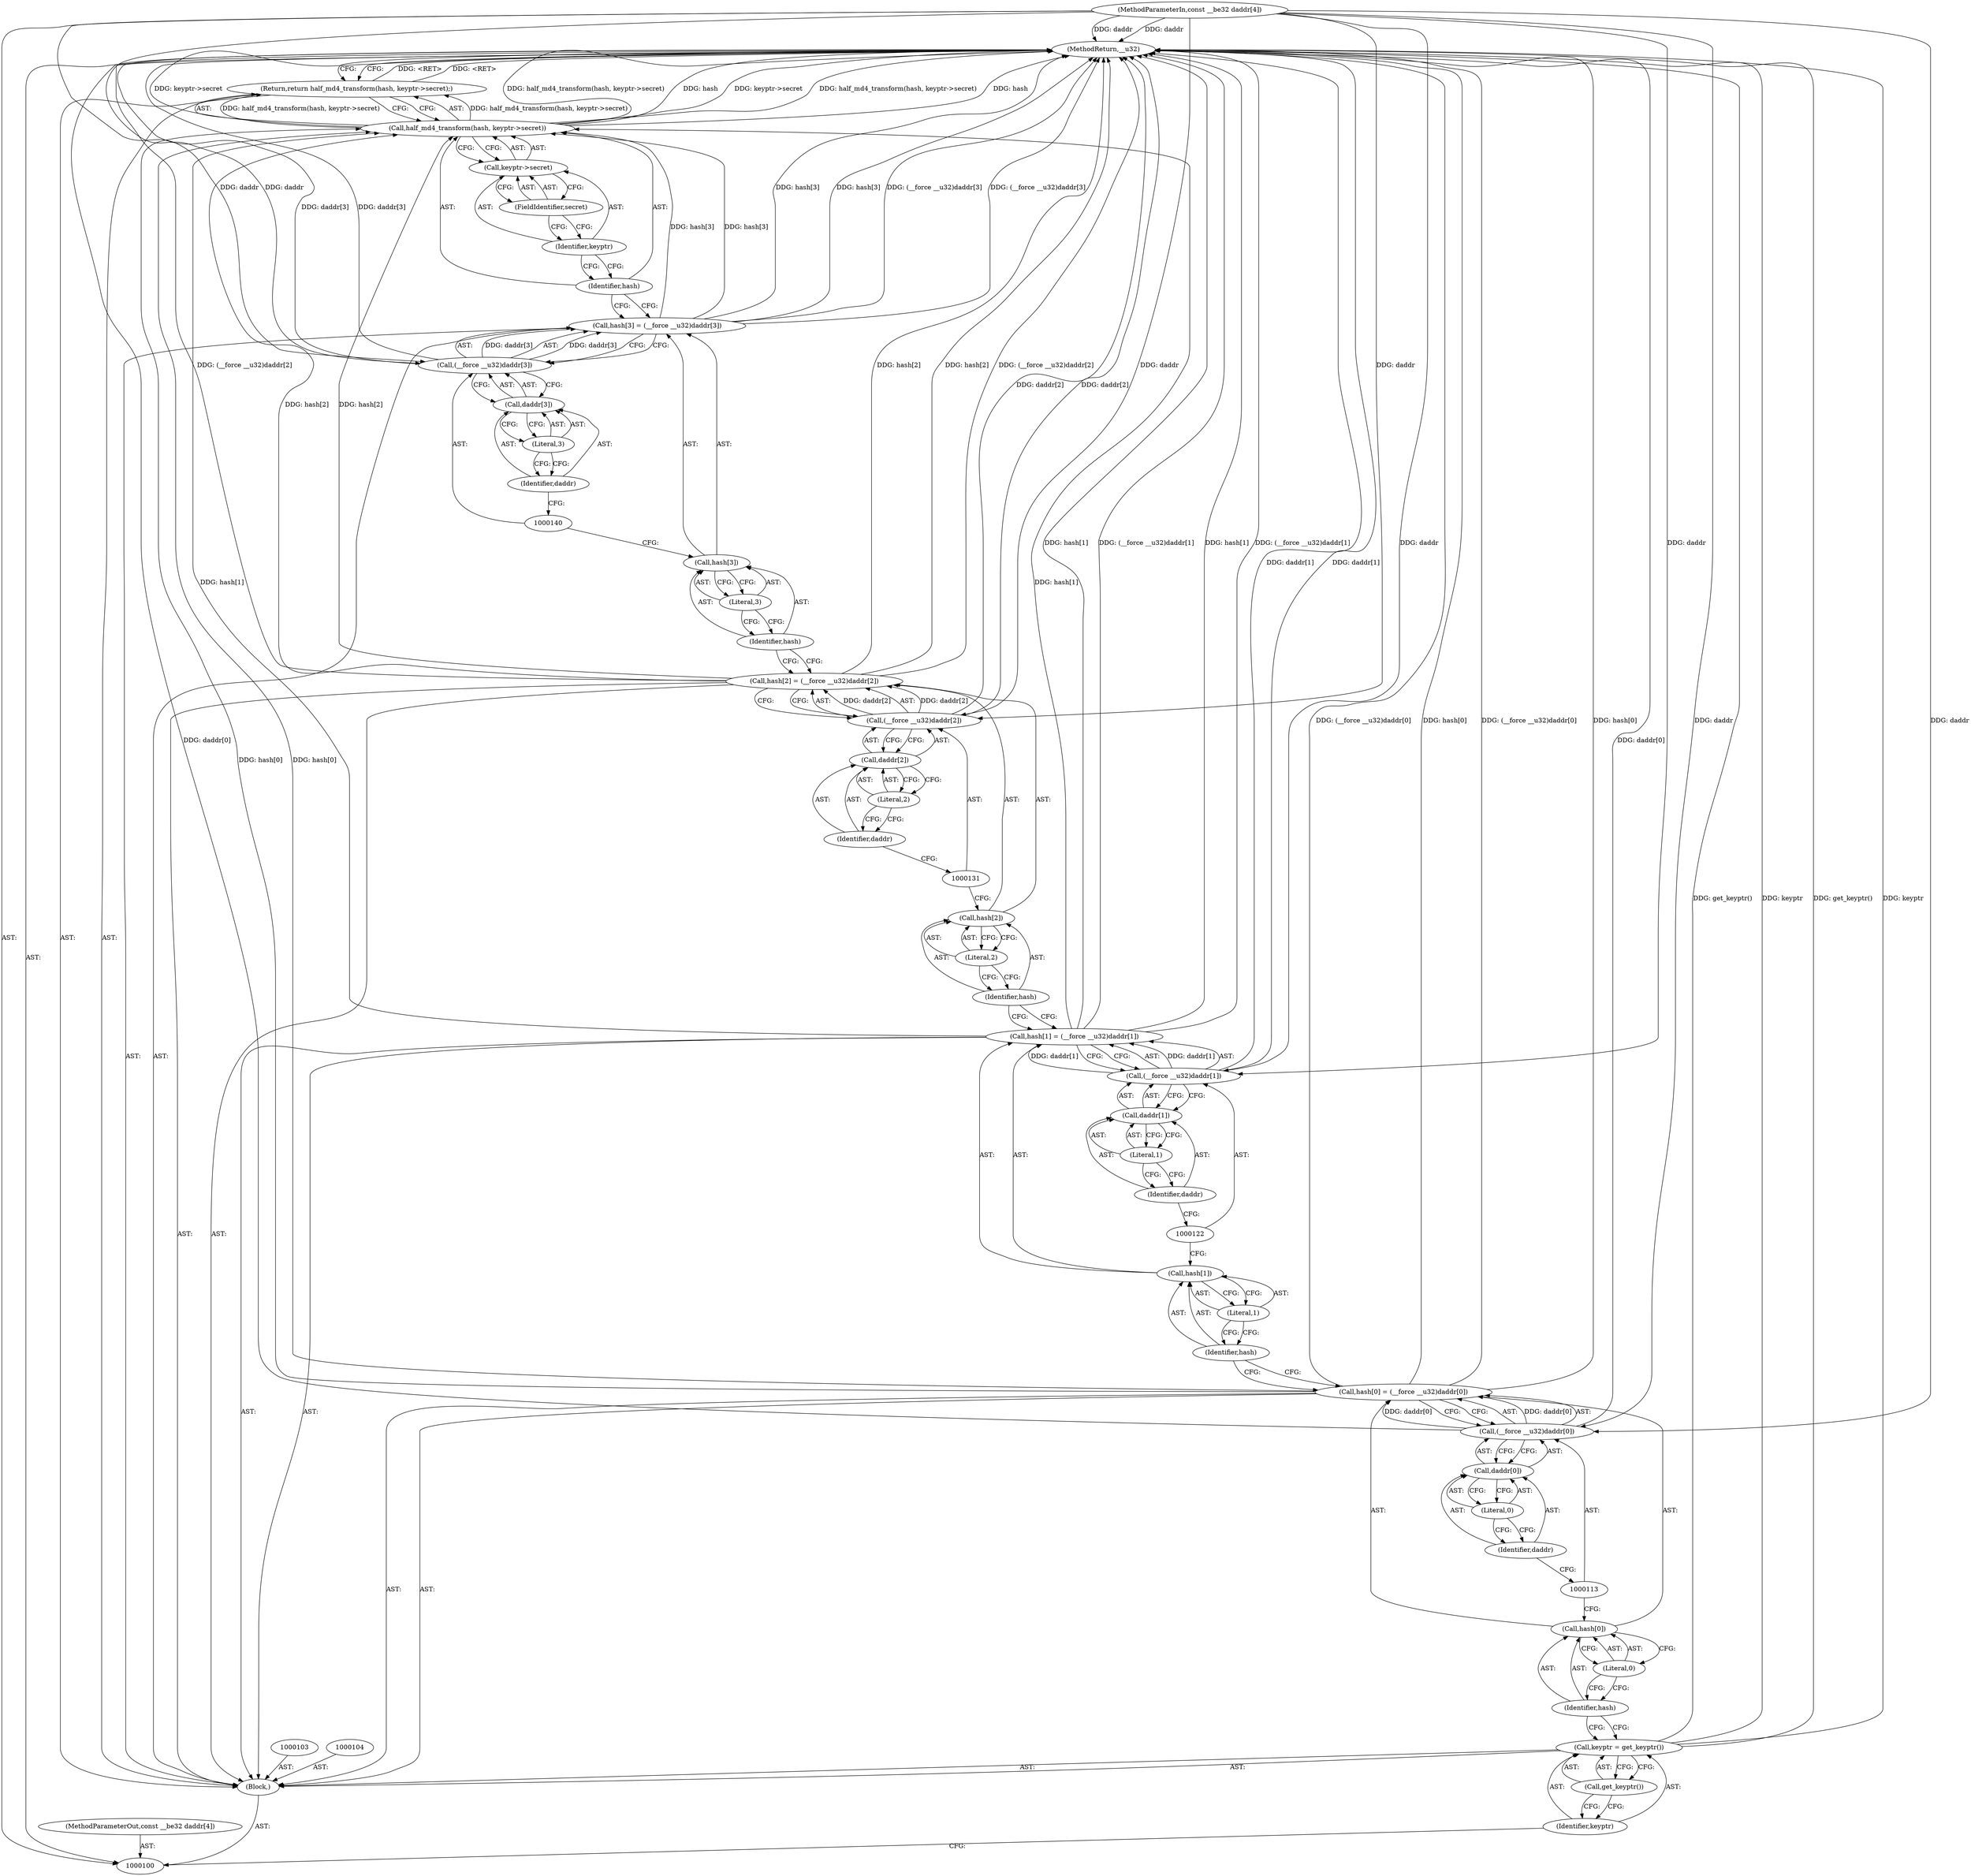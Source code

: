 digraph "1_linux_6e5714eaf77d79ae1c8b47e3e040ff5411b717ec_5" {
"1000150" [label="(MethodReturn,__u32)"];
"1000101" [label="(MethodParameterIn,const __be32 daddr[4])"];
"1000186" [label="(MethodParameterOut,const __be32 daddr[4])"];
"1000144" [label="(Return,return half_md4_transform(hash, keyptr->secret);)"];
"1000146" [label="(Identifier,hash)"];
"1000147" [label="(Call,keyptr->secret)"];
"1000148" [label="(Identifier,keyptr)"];
"1000149" [label="(FieldIdentifier,secret)"];
"1000145" [label="(Call,half_md4_transform(hash, keyptr->secret))"];
"1000102" [label="(Block,)"];
"1000105" [label="(Call,keyptr = get_keyptr())"];
"1000106" [label="(Identifier,keyptr)"];
"1000107" [label="(Call,get_keyptr())"];
"1000108" [label="(Call,hash[0] = (__force __u32)daddr[0])"];
"1000109" [label="(Call,hash[0])"];
"1000110" [label="(Identifier,hash)"];
"1000112" [label="(Call,(__force __u32)daddr[0])"];
"1000114" [label="(Call,daddr[0])"];
"1000115" [label="(Identifier,daddr)"];
"1000116" [label="(Literal,0)"];
"1000111" [label="(Literal,0)"];
"1000117" [label="(Call,hash[1] = (__force __u32)daddr[1])"];
"1000118" [label="(Call,hash[1])"];
"1000119" [label="(Identifier,hash)"];
"1000121" [label="(Call,(__force __u32)daddr[1])"];
"1000123" [label="(Call,daddr[1])"];
"1000124" [label="(Identifier,daddr)"];
"1000125" [label="(Literal,1)"];
"1000120" [label="(Literal,1)"];
"1000126" [label="(Call,hash[2] = (__force __u32)daddr[2])"];
"1000127" [label="(Call,hash[2])"];
"1000128" [label="(Identifier,hash)"];
"1000130" [label="(Call,(__force __u32)daddr[2])"];
"1000132" [label="(Call,daddr[2])"];
"1000133" [label="(Identifier,daddr)"];
"1000134" [label="(Literal,2)"];
"1000129" [label="(Literal,2)"];
"1000135" [label="(Call,hash[3] = (__force __u32)daddr[3])"];
"1000136" [label="(Call,hash[3])"];
"1000137" [label="(Identifier,hash)"];
"1000139" [label="(Call,(__force __u32)daddr[3])"];
"1000141" [label="(Call,daddr[3])"];
"1000142" [label="(Identifier,daddr)"];
"1000143" [label="(Literal,3)"];
"1000138" [label="(Literal,3)"];
"1000150" -> "1000100"  [label="AST: "];
"1000150" -> "1000144"  [label="CFG: "];
"1000144" -> "1000150"  [label="DDG: <RET>"];
"1000105" -> "1000150"  [label="DDG: get_keyptr()"];
"1000105" -> "1000150"  [label="DDG: keyptr"];
"1000112" -> "1000150"  [label="DDG: daddr[0]"];
"1000117" -> "1000150"  [label="DDG: (__force __u32)daddr[1]"];
"1000117" -> "1000150"  [label="DDG: hash[1]"];
"1000126" -> "1000150"  [label="DDG: hash[2]"];
"1000126" -> "1000150"  [label="DDG: (__force __u32)daddr[2]"];
"1000108" -> "1000150"  [label="DDG: (__force __u32)daddr[0]"];
"1000108" -> "1000150"  [label="DDG: hash[0]"];
"1000145" -> "1000150"  [label="DDG: hash"];
"1000145" -> "1000150"  [label="DDG: keyptr->secret"];
"1000145" -> "1000150"  [label="DDG: half_md4_transform(hash, keyptr->secret)"];
"1000121" -> "1000150"  [label="DDG: daddr[1]"];
"1000130" -> "1000150"  [label="DDG: daddr[2]"];
"1000139" -> "1000150"  [label="DDG: daddr[3]"];
"1000135" -> "1000150"  [label="DDG: (__force __u32)daddr[3]"];
"1000135" -> "1000150"  [label="DDG: hash[3]"];
"1000101" -> "1000150"  [label="DDG: daddr"];
"1000101" -> "1000100"  [label="AST: "];
"1000101" -> "1000150"  [label="DDG: daddr"];
"1000101" -> "1000112"  [label="DDG: daddr"];
"1000101" -> "1000121"  [label="DDG: daddr"];
"1000101" -> "1000130"  [label="DDG: daddr"];
"1000101" -> "1000139"  [label="DDG: daddr"];
"1000186" -> "1000100"  [label="AST: "];
"1000144" -> "1000102"  [label="AST: "];
"1000144" -> "1000145"  [label="CFG: "];
"1000145" -> "1000144"  [label="AST: "];
"1000150" -> "1000144"  [label="CFG: "];
"1000144" -> "1000150"  [label="DDG: <RET>"];
"1000145" -> "1000144"  [label="DDG: half_md4_transform(hash, keyptr->secret)"];
"1000146" -> "1000145"  [label="AST: "];
"1000146" -> "1000135"  [label="CFG: "];
"1000148" -> "1000146"  [label="CFG: "];
"1000147" -> "1000145"  [label="AST: "];
"1000147" -> "1000149"  [label="CFG: "];
"1000148" -> "1000147"  [label="AST: "];
"1000149" -> "1000147"  [label="AST: "];
"1000145" -> "1000147"  [label="CFG: "];
"1000148" -> "1000147"  [label="AST: "];
"1000148" -> "1000146"  [label="CFG: "];
"1000149" -> "1000148"  [label="CFG: "];
"1000149" -> "1000147"  [label="AST: "];
"1000149" -> "1000148"  [label="CFG: "];
"1000147" -> "1000149"  [label="CFG: "];
"1000145" -> "1000144"  [label="AST: "];
"1000145" -> "1000147"  [label="CFG: "];
"1000146" -> "1000145"  [label="AST: "];
"1000147" -> "1000145"  [label="AST: "];
"1000144" -> "1000145"  [label="CFG: "];
"1000145" -> "1000150"  [label="DDG: hash"];
"1000145" -> "1000150"  [label="DDG: keyptr->secret"];
"1000145" -> "1000150"  [label="DDG: half_md4_transform(hash, keyptr->secret)"];
"1000145" -> "1000144"  [label="DDG: half_md4_transform(hash, keyptr->secret)"];
"1000126" -> "1000145"  [label="DDG: hash[2]"];
"1000117" -> "1000145"  [label="DDG: hash[1]"];
"1000135" -> "1000145"  [label="DDG: hash[3]"];
"1000108" -> "1000145"  [label="DDG: hash[0]"];
"1000102" -> "1000100"  [label="AST: "];
"1000103" -> "1000102"  [label="AST: "];
"1000104" -> "1000102"  [label="AST: "];
"1000105" -> "1000102"  [label="AST: "];
"1000108" -> "1000102"  [label="AST: "];
"1000117" -> "1000102"  [label="AST: "];
"1000126" -> "1000102"  [label="AST: "];
"1000135" -> "1000102"  [label="AST: "];
"1000144" -> "1000102"  [label="AST: "];
"1000105" -> "1000102"  [label="AST: "];
"1000105" -> "1000107"  [label="CFG: "];
"1000106" -> "1000105"  [label="AST: "];
"1000107" -> "1000105"  [label="AST: "];
"1000110" -> "1000105"  [label="CFG: "];
"1000105" -> "1000150"  [label="DDG: get_keyptr()"];
"1000105" -> "1000150"  [label="DDG: keyptr"];
"1000106" -> "1000105"  [label="AST: "];
"1000106" -> "1000100"  [label="CFG: "];
"1000107" -> "1000106"  [label="CFG: "];
"1000107" -> "1000105"  [label="AST: "];
"1000107" -> "1000106"  [label="CFG: "];
"1000105" -> "1000107"  [label="CFG: "];
"1000108" -> "1000102"  [label="AST: "];
"1000108" -> "1000112"  [label="CFG: "];
"1000109" -> "1000108"  [label="AST: "];
"1000112" -> "1000108"  [label="AST: "];
"1000119" -> "1000108"  [label="CFG: "];
"1000108" -> "1000150"  [label="DDG: (__force __u32)daddr[0]"];
"1000108" -> "1000150"  [label="DDG: hash[0]"];
"1000112" -> "1000108"  [label="DDG: daddr[0]"];
"1000108" -> "1000145"  [label="DDG: hash[0]"];
"1000109" -> "1000108"  [label="AST: "];
"1000109" -> "1000111"  [label="CFG: "];
"1000110" -> "1000109"  [label="AST: "];
"1000111" -> "1000109"  [label="AST: "];
"1000113" -> "1000109"  [label="CFG: "];
"1000110" -> "1000109"  [label="AST: "];
"1000110" -> "1000105"  [label="CFG: "];
"1000111" -> "1000110"  [label="CFG: "];
"1000112" -> "1000108"  [label="AST: "];
"1000112" -> "1000114"  [label="CFG: "];
"1000113" -> "1000112"  [label="AST: "];
"1000114" -> "1000112"  [label="AST: "];
"1000108" -> "1000112"  [label="CFG: "];
"1000112" -> "1000150"  [label="DDG: daddr[0]"];
"1000112" -> "1000108"  [label="DDG: daddr[0]"];
"1000101" -> "1000112"  [label="DDG: daddr"];
"1000114" -> "1000112"  [label="AST: "];
"1000114" -> "1000116"  [label="CFG: "];
"1000115" -> "1000114"  [label="AST: "];
"1000116" -> "1000114"  [label="AST: "];
"1000112" -> "1000114"  [label="CFG: "];
"1000115" -> "1000114"  [label="AST: "];
"1000115" -> "1000113"  [label="CFG: "];
"1000116" -> "1000115"  [label="CFG: "];
"1000116" -> "1000114"  [label="AST: "];
"1000116" -> "1000115"  [label="CFG: "];
"1000114" -> "1000116"  [label="CFG: "];
"1000111" -> "1000109"  [label="AST: "];
"1000111" -> "1000110"  [label="CFG: "];
"1000109" -> "1000111"  [label="CFG: "];
"1000117" -> "1000102"  [label="AST: "];
"1000117" -> "1000121"  [label="CFG: "];
"1000118" -> "1000117"  [label="AST: "];
"1000121" -> "1000117"  [label="AST: "];
"1000128" -> "1000117"  [label="CFG: "];
"1000117" -> "1000150"  [label="DDG: (__force __u32)daddr[1]"];
"1000117" -> "1000150"  [label="DDG: hash[1]"];
"1000121" -> "1000117"  [label="DDG: daddr[1]"];
"1000117" -> "1000145"  [label="DDG: hash[1]"];
"1000118" -> "1000117"  [label="AST: "];
"1000118" -> "1000120"  [label="CFG: "];
"1000119" -> "1000118"  [label="AST: "];
"1000120" -> "1000118"  [label="AST: "];
"1000122" -> "1000118"  [label="CFG: "];
"1000119" -> "1000118"  [label="AST: "];
"1000119" -> "1000108"  [label="CFG: "];
"1000120" -> "1000119"  [label="CFG: "];
"1000121" -> "1000117"  [label="AST: "];
"1000121" -> "1000123"  [label="CFG: "];
"1000122" -> "1000121"  [label="AST: "];
"1000123" -> "1000121"  [label="AST: "];
"1000117" -> "1000121"  [label="CFG: "];
"1000121" -> "1000150"  [label="DDG: daddr[1]"];
"1000121" -> "1000117"  [label="DDG: daddr[1]"];
"1000101" -> "1000121"  [label="DDG: daddr"];
"1000123" -> "1000121"  [label="AST: "];
"1000123" -> "1000125"  [label="CFG: "];
"1000124" -> "1000123"  [label="AST: "];
"1000125" -> "1000123"  [label="AST: "];
"1000121" -> "1000123"  [label="CFG: "];
"1000124" -> "1000123"  [label="AST: "];
"1000124" -> "1000122"  [label="CFG: "];
"1000125" -> "1000124"  [label="CFG: "];
"1000125" -> "1000123"  [label="AST: "];
"1000125" -> "1000124"  [label="CFG: "];
"1000123" -> "1000125"  [label="CFG: "];
"1000120" -> "1000118"  [label="AST: "];
"1000120" -> "1000119"  [label="CFG: "];
"1000118" -> "1000120"  [label="CFG: "];
"1000126" -> "1000102"  [label="AST: "];
"1000126" -> "1000130"  [label="CFG: "];
"1000127" -> "1000126"  [label="AST: "];
"1000130" -> "1000126"  [label="AST: "];
"1000137" -> "1000126"  [label="CFG: "];
"1000126" -> "1000150"  [label="DDG: hash[2]"];
"1000126" -> "1000150"  [label="DDG: (__force __u32)daddr[2]"];
"1000130" -> "1000126"  [label="DDG: daddr[2]"];
"1000126" -> "1000145"  [label="DDG: hash[2]"];
"1000127" -> "1000126"  [label="AST: "];
"1000127" -> "1000129"  [label="CFG: "];
"1000128" -> "1000127"  [label="AST: "];
"1000129" -> "1000127"  [label="AST: "];
"1000131" -> "1000127"  [label="CFG: "];
"1000128" -> "1000127"  [label="AST: "];
"1000128" -> "1000117"  [label="CFG: "];
"1000129" -> "1000128"  [label="CFG: "];
"1000130" -> "1000126"  [label="AST: "];
"1000130" -> "1000132"  [label="CFG: "];
"1000131" -> "1000130"  [label="AST: "];
"1000132" -> "1000130"  [label="AST: "];
"1000126" -> "1000130"  [label="CFG: "];
"1000130" -> "1000150"  [label="DDG: daddr[2]"];
"1000130" -> "1000126"  [label="DDG: daddr[2]"];
"1000101" -> "1000130"  [label="DDG: daddr"];
"1000132" -> "1000130"  [label="AST: "];
"1000132" -> "1000134"  [label="CFG: "];
"1000133" -> "1000132"  [label="AST: "];
"1000134" -> "1000132"  [label="AST: "];
"1000130" -> "1000132"  [label="CFG: "];
"1000133" -> "1000132"  [label="AST: "];
"1000133" -> "1000131"  [label="CFG: "];
"1000134" -> "1000133"  [label="CFG: "];
"1000134" -> "1000132"  [label="AST: "];
"1000134" -> "1000133"  [label="CFG: "];
"1000132" -> "1000134"  [label="CFG: "];
"1000129" -> "1000127"  [label="AST: "];
"1000129" -> "1000128"  [label="CFG: "];
"1000127" -> "1000129"  [label="CFG: "];
"1000135" -> "1000102"  [label="AST: "];
"1000135" -> "1000139"  [label="CFG: "];
"1000136" -> "1000135"  [label="AST: "];
"1000139" -> "1000135"  [label="AST: "];
"1000146" -> "1000135"  [label="CFG: "];
"1000135" -> "1000150"  [label="DDG: (__force __u32)daddr[3]"];
"1000135" -> "1000150"  [label="DDG: hash[3]"];
"1000139" -> "1000135"  [label="DDG: daddr[3]"];
"1000135" -> "1000145"  [label="DDG: hash[3]"];
"1000136" -> "1000135"  [label="AST: "];
"1000136" -> "1000138"  [label="CFG: "];
"1000137" -> "1000136"  [label="AST: "];
"1000138" -> "1000136"  [label="AST: "];
"1000140" -> "1000136"  [label="CFG: "];
"1000137" -> "1000136"  [label="AST: "];
"1000137" -> "1000126"  [label="CFG: "];
"1000138" -> "1000137"  [label="CFG: "];
"1000139" -> "1000135"  [label="AST: "];
"1000139" -> "1000141"  [label="CFG: "];
"1000140" -> "1000139"  [label="AST: "];
"1000141" -> "1000139"  [label="AST: "];
"1000135" -> "1000139"  [label="CFG: "];
"1000139" -> "1000150"  [label="DDG: daddr[3]"];
"1000139" -> "1000135"  [label="DDG: daddr[3]"];
"1000101" -> "1000139"  [label="DDG: daddr"];
"1000141" -> "1000139"  [label="AST: "];
"1000141" -> "1000143"  [label="CFG: "];
"1000142" -> "1000141"  [label="AST: "];
"1000143" -> "1000141"  [label="AST: "];
"1000139" -> "1000141"  [label="CFG: "];
"1000142" -> "1000141"  [label="AST: "];
"1000142" -> "1000140"  [label="CFG: "];
"1000143" -> "1000142"  [label="CFG: "];
"1000143" -> "1000141"  [label="AST: "];
"1000143" -> "1000142"  [label="CFG: "];
"1000141" -> "1000143"  [label="CFG: "];
"1000138" -> "1000136"  [label="AST: "];
"1000138" -> "1000137"  [label="CFG: "];
"1000136" -> "1000138"  [label="CFG: "];
}
